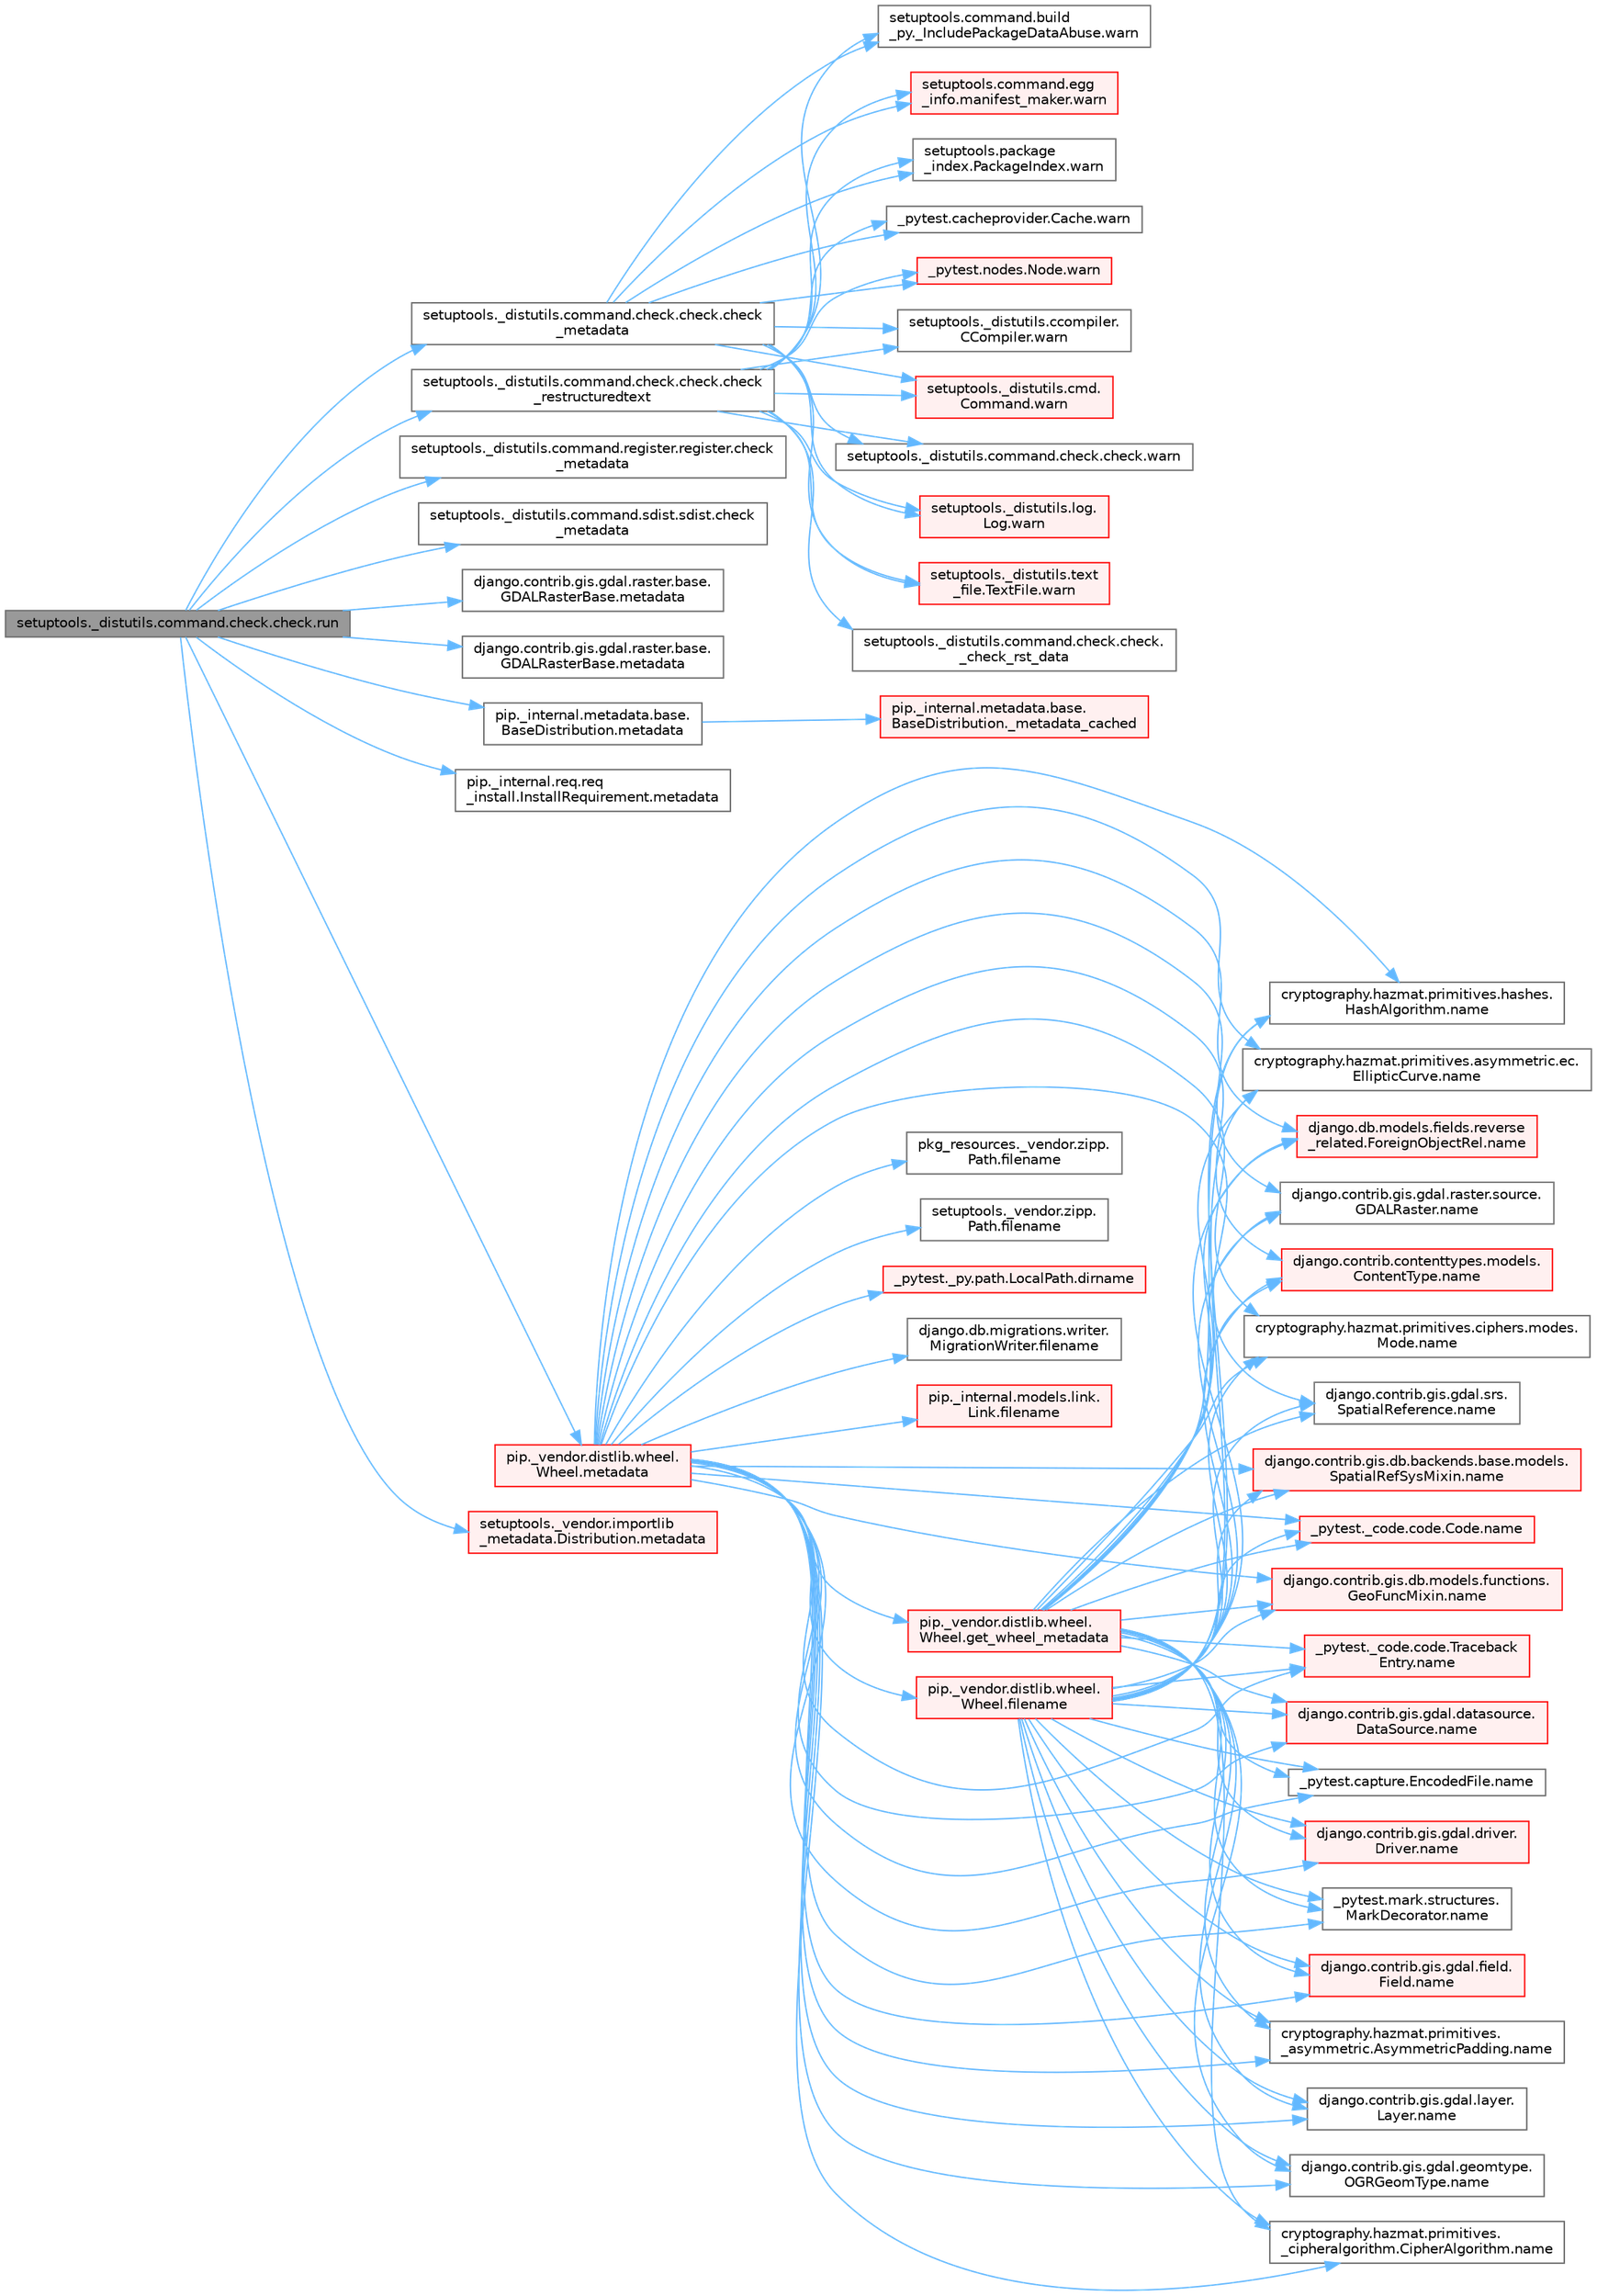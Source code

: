 digraph "setuptools._distutils.command.check.check.run"
{
 // LATEX_PDF_SIZE
  bgcolor="transparent";
  edge [fontname=Helvetica,fontsize=10,labelfontname=Helvetica,labelfontsize=10];
  node [fontname=Helvetica,fontsize=10,shape=box,height=0.2,width=0.4];
  rankdir="LR";
  Node1 [id="Node000001",label="setuptools._distutils.command.check.check.run",height=0.2,width=0.4,color="gray40", fillcolor="grey60", style="filled", fontcolor="black",tooltip=" "];
  Node1 -> Node2 [id="edge1_Node000001_Node000002",color="steelblue1",style="solid",tooltip=" "];
  Node2 [id="Node000002",label="setuptools._distutils.command.check.check.check\l_metadata",height=0.2,width=0.4,color="grey40", fillcolor="white", style="filled",URL="$classsetuptools_1_1__distutils_1_1command_1_1check_1_1check.html#a23e57de6f137822bdde79623516e6f4e",tooltip=" "];
  Node2 -> Node3 [id="edge2_Node000002_Node000003",color="steelblue1",style="solid",tooltip=" "];
  Node3 [id="Node000003",label="_pytest.cacheprovider.Cache.warn",height=0.2,width=0.4,color="grey40", fillcolor="white", style="filled",URL="$class__pytest_1_1cacheprovider_1_1_cache.html#a59056dfff8733ba939dfd3caf3bb00da",tooltip=" "];
  Node2 -> Node4 [id="edge3_Node000002_Node000004",color="steelblue1",style="solid",tooltip=" "];
  Node4 [id="Node000004",label="_pytest.nodes.Node.warn",height=0.2,width=0.4,color="red", fillcolor="#FFF0F0", style="filled",URL="$class__pytest_1_1nodes_1_1_node.html#a5d6333688a90229efb19e6f63b7b0746",tooltip=" "];
  Node2 -> Node6 [id="edge4_Node000002_Node000006",color="steelblue1",style="solid",tooltip=" "];
  Node6 [id="Node000006",label="setuptools._distutils.ccompiler.\lCCompiler.warn",height=0.2,width=0.4,color="grey40", fillcolor="white", style="filled",URL="$classsetuptools_1_1__distutils_1_1ccompiler_1_1_c_compiler.html#aa4c042a5eb67090857a45c4c044f8459",tooltip=" "];
  Node2 -> Node7 [id="edge5_Node000002_Node000007",color="steelblue1",style="solid",tooltip=" "];
  Node7 [id="Node000007",label="setuptools._distutils.cmd.\lCommand.warn",height=0.2,width=0.4,color="red", fillcolor="#FFF0F0", style="filled",URL="$classsetuptools_1_1__distutils_1_1cmd_1_1_command.html#af431bbcd05b47396a4a55e5922c8445f",tooltip=" "];
  Node2 -> Node10 [id="edge6_Node000002_Node000010",color="steelblue1",style="solid",tooltip=" "];
  Node10 [id="Node000010",label="setuptools._distutils.command.check.check.warn",height=0.2,width=0.4,color="grey40", fillcolor="white", style="filled",URL="$classsetuptools_1_1__distutils_1_1command_1_1check_1_1check.html#a7bc88f730622998fe245e294139d1eaa",tooltip=" "];
  Node2 -> Node11 [id="edge7_Node000002_Node000011",color="steelblue1",style="solid",tooltip=" "];
  Node11 [id="Node000011",label="setuptools._distutils.log.\lLog.warn",height=0.2,width=0.4,color="red", fillcolor="#FFF0F0", style="filled",URL="$classsetuptools_1_1__distutils_1_1log_1_1_log.html#a4862cf2d8dd78b9dce7ffb040c2a1aa7",tooltip=" "];
  Node2 -> Node14 [id="edge8_Node000002_Node000014",color="steelblue1",style="solid",tooltip=" "];
  Node14 [id="Node000014",label="setuptools._distutils.text\l_file.TextFile.warn",height=0.2,width=0.4,color="red", fillcolor="#FFF0F0", style="filled",URL="$classsetuptools_1_1__distutils_1_1text__file_1_1_text_file.html#ab97caf0fc8dbcc16f777bd99180a63ad",tooltip=" "];
  Node2 -> Node2446 [id="edge9_Node000002_Node002446",color="steelblue1",style="solid",tooltip=" "];
  Node2446 [id="Node002446",label="setuptools.command.build\l_py._IncludePackageDataAbuse.warn",height=0.2,width=0.4,color="grey40", fillcolor="white", style="filled",URL="$classsetuptools_1_1command_1_1build__py_1_1___include_package_data_abuse.html#ad4a7f921ff2f93b6129e23fbfdb3a697",tooltip=" "];
  Node2 -> Node2447 [id="edge10_Node000002_Node002447",color="steelblue1",style="solid",tooltip=" "];
  Node2447 [id="Node002447",label="setuptools.command.egg\l_info.manifest_maker.warn",height=0.2,width=0.4,color="red", fillcolor="#FFF0F0", style="filled",URL="$classsetuptools_1_1command_1_1egg__info_1_1manifest__maker.html#a1aa507c687db71e0210b2520d8e7d3c2",tooltip=" "];
  Node2 -> Node2449 [id="edge11_Node000002_Node002449",color="steelblue1",style="solid",tooltip=" "];
  Node2449 [id="Node002449",label="setuptools.package\l_index.PackageIndex.warn",height=0.2,width=0.4,color="grey40", fillcolor="white", style="filled",URL="$classsetuptools_1_1package__index_1_1_package_index.html#afcea3240133b78667f88e7155ea310d1",tooltip=" "];
  Node1 -> Node4527 [id="edge12_Node000001_Node004527",color="steelblue1",style="solid",tooltip=" "];
  Node4527 [id="Node004527",label="setuptools._distutils.command.register.register.check\l_metadata",height=0.2,width=0.4,color="grey40", fillcolor="white", style="filled",URL="$classsetuptools_1_1__distutils_1_1command_1_1register_1_1register.html#a68669e8e94243715e60877682084236f",tooltip=" "];
  Node1 -> Node4528 [id="edge13_Node000001_Node004528",color="steelblue1",style="solid",tooltip=" "];
  Node4528 [id="Node004528",label="setuptools._distutils.command.sdist.sdist.check\l_metadata",height=0.2,width=0.4,color="grey40", fillcolor="white", style="filled",URL="$classsetuptools_1_1__distutils_1_1command_1_1sdist_1_1sdist.html#ad2f41eaeb6be45bc7781a8ef6ba7d4fd",tooltip=" "];
  Node1 -> Node4529 [id="edge14_Node000001_Node004529",color="steelblue1",style="solid",tooltip=" "];
  Node4529 [id="Node004529",label="setuptools._distutils.command.check.check.check\l_restructuredtext",height=0.2,width=0.4,color="grey40", fillcolor="white", style="filled",URL="$classsetuptools_1_1__distutils_1_1command_1_1check_1_1check.html#abd7a5114b9100019fab74dd4ac555688",tooltip=" "];
  Node4529 -> Node4530 [id="edge15_Node004529_Node004530",color="steelblue1",style="solid",tooltip=" "];
  Node4530 [id="Node004530",label="setuptools._distutils.command.check.check.\l_check_rst_data",height=0.2,width=0.4,color="grey40", fillcolor="white", style="filled",URL="$classsetuptools_1_1__distutils_1_1command_1_1check_1_1check.html#a6fb31ce8ee5f60c64a296e6a1357cc96",tooltip=" "];
  Node4529 -> Node3 [id="edge16_Node004529_Node000003",color="steelblue1",style="solid",tooltip=" "];
  Node4529 -> Node4 [id="edge17_Node004529_Node000004",color="steelblue1",style="solid",tooltip=" "];
  Node4529 -> Node6 [id="edge18_Node004529_Node000006",color="steelblue1",style="solid",tooltip=" "];
  Node4529 -> Node7 [id="edge19_Node004529_Node000007",color="steelblue1",style="solid",tooltip=" "];
  Node4529 -> Node10 [id="edge20_Node004529_Node000010",color="steelblue1",style="solid",tooltip=" "];
  Node4529 -> Node11 [id="edge21_Node004529_Node000011",color="steelblue1",style="solid",tooltip=" "];
  Node4529 -> Node14 [id="edge22_Node004529_Node000014",color="steelblue1",style="solid",tooltip=" "];
  Node4529 -> Node2446 [id="edge23_Node004529_Node002446",color="steelblue1",style="solid",tooltip=" "];
  Node4529 -> Node2447 [id="edge24_Node004529_Node002447",color="steelblue1",style="solid",tooltip=" "];
  Node4529 -> Node2449 [id="edge25_Node004529_Node002449",color="steelblue1",style="solid",tooltip=" "];
  Node1 -> Node475 [id="edge26_Node000001_Node000475",color="steelblue1",style="solid",tooltip=" "];
  Node475 [id="Node000475",label="django.contrib.gis.gdal.raster.base.\lGDALRasterBase.metadata",height=0.2,width=0.4,color="grey40", fillcolor="white", style="filled",URL="$classdjango_1_1contrib_1_1gis_1_1gdal_1_1raster_1_1base_1_1_g_d_a_l_raster_base.html#ac656a9816397d9b605bdbc6175fde717",tooltip=" "];
  Node1 -> Node476 [id="edge27_Node000001_Node000476",color="steelblue1",style="solid",tooltip=" "];
  Node476 [id="Node000476",label="django.contrib.gis.gdal.raster.base.\lGDALRasterBase.metadata",height=0.2,width=0.4,color="grey40", fillcolor="white", style="filled",URL="$classdjango_1_1contrib_1_1gis_1_1gdal_1_1raster_1_1base_1_1_g_d_a_l_raster_base.html#ac68a22e3a52d43707936b339b8af62ad",tooltip=" "];
  Node1 -> Node477 [id="edge28_Node000001_Node000477",color="steelblue1",style="solid",tooltip=" "];
  Node477 [id="Node000477",label="pip._internal.metadata.base.\lBaseDistribution.metadata",height=0.2,width=0.4,color="grey40", fillcolor="white", style="filled",URL="$classpip_1_1__internal_1_1metadata_1_1base_1_1_base_distribution.html#a665b55bcebd861e5959f53a7d2f1350f",tooltip=" "];
  Node477 -> Node478 [id="edge29_Node000477_Node000478",color="steelblue1",style="solid",tooltip=" "];
  Node478 [id="Node000478",label="pip._internal.metadata.base.\lBaseDistribution._metadata_cached",height=0.2,width=0.4,color="red", fillcolor="#FFF0F0", style="filled",URL="$classpip_1_1__internal_1_1metadata_1_1base_1_1_base_distribution.html#a12683b16870a097bbe854e4ee3364f7f",tooltip=" "];
  Node1 -> Node584 [id="edge30_Node000001_Node000584",color="steelblue1",style="solid",tooltip=" "];
  Node584 [id="Node000584",label="pip._internal.req.req\l_install.InstallRequirement.metadata",height=0.2,width=0.4,color="grey40", fillcolor="white", style="filled",URL="$classpip_1_1__internal_1_1req_1_1req__install_1_1_install_requirement.html#a212fdd382933af2966e6a94c2db91bca",tooltip=" "];
  Node1 -> Node585 [id="edge31_Node000001_Node000585",color="steelblue1",style="solid",tooltip=" "];
  Node585 [id="Node000585",label="pip._vendor.distlib.wheel.\lWheel.metadata",height=0.2,width=0.4,color="red", fillcolor="#FFF0F0", style="filled",URL="$classpip_1_1__vendor_1_1distlib_1_1wheel_1_1_wheel.html#a9e567ddb3165e2b2bdb2c358774b32a6",tooltip=" "];
  Node585 -> Node586 [id="edge32_Node000585_Node000586",color="steelblue1",style="solid",tooltip=" "];
  Node586 [id="Node000586",label="_pytest._py.path.LocalPath.dirname",height=0.2,width=0.4,color="red", fillcolor="#FFF0F0", style="filled",URL="$class__pytest_1_1__py_1_1path_1_1_local_path.html#aa1920ee3bb71bfb594e849010c5971ac",tooltip=" "];
  Node585 -> Node16 [id="edge33_Node000585_Node000016",color="steelblue1",style="solid",tooltip=" "];
  Node16 [id="Node000016",label="django.db.migrations.writer.\lMigrationWriter.filename",height=0.2,width=0.4,color="grey40", fillcolor="white", style="filled",URL="$classdjango_1_1db_1_1migrations_1_1writer_1_1_migration_writer.html#ae24480c1739a3664d744483f682558f6",tooltip=" "];
  Node585 -> Node17 [id="edge34_Node000585_Node000017",color="steelblue1",style="solid",tooltip=" "];
  Node17 [id="Node000017",label="pip._internal.models.link.\lLink.filename",height=0.2,width=0.4,color="red", fillcolor="#FFF0F0", style="filled",URL="$classpip_1_1__internal_1_1models_1_1link_1_1_link.html#a5fb02f5a5a42909c89a18745b74cf998",tooltip=" "];
  Node585 -> Node587 [id="edge35_Node000585_Node000587",color="steelblue1",style="solid",tooltip=" "];
  Node587 [id="Node000587",label="pip._vendor.distlib.wheel.\lWheel.filename",height=0.2,width=0.4,color="red", fillcolor="#FFF0F0", style="filled",URL="$classpip_1_1__vendor_1_1distlib_1_1wheel_1_1_wheel.html#a396687a6caff7584126f2dec111900fd",tooltip=" "];
  Node587 -> Node414 [id="edge36_Node000587_Node000414",color="steelblue1",style="solid",tooltip=" "];
  Node414 [id="Node000414",label="_pytest._code.code.Code.name",height=0.2,width=0.4,color="red", fillcolor="#FFF0F0", style="filled",URL="$class__pytest_1_1__code_1_1code_1_1_code.html#a1f3cbc53ca6df4a1bab12183694b6e78",tooltip=" "];
  Node587 -> Node415 [id="edge37_Node000587_Node000415",color="steelblue1",style="solid",tooltip=" "];
  Node415 [id="Node000415",label="_pytest._code.code.Traceback\lEntry.name",height=0.2,width=0.4,color="red", fillcolor="#FFF0F0", style="filled",URL="$class__pytest_1_1__code_1_1code_1_1_traceback_entry.html#a106b95c0753f41669fbfb8ee4c11ad3d",tooltip=" "];
  Node587 -> Node416 [id="edge38_Node000587_Node000416",color="steelblue1",style="solid",tooltip=" "];
  Node416 [id="Node000416",label="_pytest.capture.EncodedFile.name",height=0.2,width=0.4,color="grey40", fillcolor="white", style="filled",URL="$class__pytest_1_1capture_1_1_encoded_file.html#a738c73b5de21c7261d9e51f71e4f0397",tooltip=" "];
  Node587 -> Node417 [id="edge39_Node000587_Node000417",color="steelblue1",style="solid",tooltip=" "];
  Node417 [id="Node000417",label="_pytest.mark.structures.\lMarkDecorator.name",height=0.2,width=0.4,color="grey40", fillcolor="white", style="filled",URL="$class__pytest_1_1mark_1_1structures_1_1_mark_decorator.html#ae8f66760cda125450e0e3bd38689c72f",tooltip=" "];
  Node587 -> Node418 [id="edge40_Node000587_Node000418",color="steelblue1",style="solid",tooltip=" "];
  Node418 [id="Node000418",label="cryptography.hazmat.primitives.\l_asymmetric.AsymmetricPadding.name",height=0.2,width=0.4,color="grey40", fillcolor="white", style="filled",URL="$classcryptography_1_1hazmat_1_1primitives_1_1__asymmetric_1_1_asymmetric_padding.html#a8f72e8284cb336861a873ed5ce0e39b5",tooltip=" "];
  Node587 -> Node419 [id="edge41_Node000587_Node000419",color="steelblue1",style="solid",tooltip=" "];
  Node419 [id="Node000419",label="cryptography.hazmat.primitives.\l_cipheralgorithm.CipherAlgorithm.name",height=0.2,width=0.4,color="grey40", fillcolor="white", style="filled",URL="$classcryptography_1_1hazmat_1_1primitives_1_1__cipheralgorithm_1_1_cipher_algorithm.html#a50567a5c3388450ab7aa883ab34a1ac7",tooltip=" "];
  Node587 -> Node420 [id="edge42_Node000587_Node000420",color="steelblue1",style="solid",tooltip=" "];
  Node420 [id="Node000420",label="cryptography.hazmat.primitives.asymmetric.ec.\lEllipticCurve.name",height=0.2,width=0.4,color="grey40", fillcolor="white", style="filled",URL="$classcryptography_1_1hazmat_1_1primitives_1_1asymmetric_1_1ec_1_1_elliptic_curve.html#a2775c4e945309a6c7ea33dace1698a60",tooltip=" "];
  Node587 -> Node421 [id="edge43_Node000587_Node000421",color="steelblue1",style="solid",tooltip=" "];
  Node421 [id="Node000421",label="cryptography.hazmat.primitives.ciphers.modes.\lMode.name",height=0.2,width=0.4,color="grey40", fillcolor="white", style="filled",URL="$classcryptography_1_1hazmat_1_1primitives_1_1ciphers_1_1modes_1_1_mode.html#a99d93fd1370a2abbb5bb5cffbd5ff0f7",tooltip=" "];
  Node587 -> Node422 [id="edge44_Node000587_Node000422",color="steelblue1",style="solid",tooltip=" "];
  Node422 [id="Node000422",label="cryptography.hazmat.primitives.hashes.\lHashAlgorithm.name",height=0.2,width=0.4,color="grey40", fillcolor="white", style="filled",URL="$classcryptography_1_1hazmat_1_1primitives_1_1hashes_1_1_hash_algorithm.html#a42c7e1582d9b46a015774af9e5cbbb0b",tooltip=" "];
  Node587 -> Node423 [id="edge45_Node000587_Node000423",color="steelblue1",style="solid",tooltip=" "];
  Node423 [id="Node000423",label="django.contrib.contenttypes.models.\lContentType.name",height=0.2,width=0.4,color="red", fillcolor="#FFF0F0", style="filled",URL="$classdjango_1_1contrib_1_1contenttypes_1_1models_1_1_content_type.html#a305b62f56597bb2e4823dcf5e6ccdcf8",tooltip=" "];
  Node587 -> Node425 [id="edge46_Node000587_Node000425",color="steelblue1",style="solid",tooltip=" "];
  Node425 [id="Node000425",label="django.contrib.gis.db.backends.base.models.\lSpatialRefSysMixin.name",height=0.2,width=0.4,color="red", fillcolor="#FFF0F0", style="filled",URL="$classdjango_1_1contrib_1_1gis_1_1db_1_1backends_1_1base_1_1models_1_1_spatial_ref_sys_mixin.html#a56fe36e786b49160249395f453dd1cab",tooltip=" "];
  Node587 -> Node426 [id="edge47_Node000587_Node000426",color="steelblue1",style="solid",tooltip=" "];
  Node426 [id="Node000426",label="django.contrib.gis.db.models.functions.\lGeoFuncMixin.name",height=0.2,width=0.4,color="red", fillcolor="#FFF0F0", style="filled",URL="$classdjango_1_1contrib_1_1gis_1_1db_1_1models_1_1functions_1_1_geo_func_mixin.html#adeeb6b2c9db337396468712e919af622",tooltip=" "];
  Node587 -> Node427 [id="edge48_Node000587_Node000427",color="steelblue1",style="solid",tooltip=" "];
  Node427 [id="Node000427",label="django.contrib.gis.gdal.datasource.\lDataSource.name",height=0.2,width=0.4,color="red", fillcolor="#FFF0F0", style="filled",URL="$classdjango_1_1contrib_1_1gis_1_1gdal_1_1datasource_1_1_data_source.html#aaa98728c7ef6f4d96c689550e8af3ed5",tooltip=" "];
  Node587 -> Node441 [id="edge49_Node000587_Node000441",color="steelblue1",style="solid",tooltip=" "];
  Node441 [id="Node000441",label="django.contrib.gis.gdal.driver.\lDriver.name",height=0.2,width=0.4,color="red", fillcolor="#FFF0F0", style="filled",URL="$classdjango_1_1contrib_1_1gis_1_1gdal_1_1driver_1_1_driver.html#aaa5d4d1b9fd762839db84d1e56e36b7f",tooltip=" "];
  Node587 -> Node442 [id="edge50_Node000587_Node000442",color="steelblue1",style="solid",tooltip=" "];
  Node442 [id="Node000442",label="django.contrib.gis.gdal.field.\lField.name",height=0.2,width=0.4,color="red", fillcolor="#FFF0F0", style="filled",URL="$classdjango_1_1contrib_1_1gis_1_1gdal_1_1field_1_1_field.html#a28a3b0af5006d5abf34d5b1497011368",tooltip=" "];
  Node587 -> Node443 [id="edge51_Node000587_Node000443",color="steelblue1",style="solid",tooltip=" "];
  Node443 [id="Node000443",label="django.contrib.gis.gdal.geomtype.\lOGRGeomType.name",height=0.2,width=0.4,color="grey40", fillcolor="white", style="filled",URL="$classdjango_1_1contrib_1_1gis_1_1gdal_1_1geomtype_1_1_o_g_r_geom_type.html#a719b3100682ab8df79fd8a2484163b8e",tooltip=" "];
  Node587 -> Node444 [id="edge52_Node000587_Node000444",color="steelblue1",style="solid",tooltip=" "];
  Node444 [id="Node000444",label="django.contrib.gis.gdal.layer.\lLayer.name",height=0.2,width=0.4,color="grey40", fillcolor="white", style="filled",URL="$classdjango_1_1contrib_1_1gis_1_1gdal_1_1layer_1_1_layer.html#a53791d8e2fe8b1ca86b426a625e7d66c",tooltip=" "];
  Node587 -> Node445 [id="edge53_Node000587_Node000445",color="steelblue1",style="solid",tooltip=" "];
  Node445 [id="Node000445",label="django.contrib.gis.gdal.raster.source.\lGDALRaster.name",height=0.2,width=0.4,color="grey40", fillcolor="white", style="filled",URL="$classdjango_1_1contrib_1_1gis_1_1gdal_1_1raster_1_1source_1_1_g_d_a_l_raster.html#a6cca2a8eca0ab4ff2e89f0f0cce590d1",tooltip=" "];
  Node587 -> Node446 [id="edge54_Node000587_Node000446",color="steelblue1",style="solid",tooltip=" "];
  Node446 [id="Node000446",label="django.contrib.gis.gdal.srs.\lSpatialReference.name",height=0.2,width=0.4,color="grey40", fillcolor="white", style="filled",URL="$classdjango_1_1contrib_1_1gis_1_1gdal_1_1srs_1_1_spatial_reference.html#ac2c9d37b41ae1a91ca63a7046590d603",tooltip=" "];
  Node587 -> Node447 [id="edge55_Node000587_Node000447",color="steelblue1",style="solid",tooltip=" "];
  Node447 [id="Node000447",label="django.db.models.fields.reverse\l_related.ForeignObjectRel.name",height=0.2,width=0.4,color="red", fillcolor="#FFF0F0", style="filled",URL="$classdjango_1_1db_1_1models_1_1fields_1_1reverse__related_1_1_foreign_object_rel.html#a5c0c2387142987d2c9582e677e90b5d7",tooltip=" "];
  Node585 -> Node1000 [id="edge56_Node000585_Node001000",color="steelblue1",style="solid",tooltip=" "];
  Node1000 [id="Node001000",label="pkg_resources._vendor.zipp.\lPath.filename",height=0.2,width=0.4,color="grey40", fillcolor="white", style="filled",URL="$classpkg__resources_1_1__vendor_1_1zipp_1_1_path.html#a364eea0ac8419e712d546d032dd6cd86",tooltip=" "];
  Node585 -> Node1001 [id="edge57_Node000585_Node001001",color="steelblue1",style="solid",tooltip=" "];
  Node1001 [id="Node001001",label="setuptools._vendor.zipp.\lPath.filename",height=0.2,width=0.4,color="grey40", fillcolor="white", style="filled",URL="$classsetuptools_1_1__vendor_1_1zipp_1_1_path.html#a79fd7191e6fedef64bfc8367ffb48472",tooltip=" "];
  Node585 -> Node2950 [id="edge58_Node000585_Node002950",color="steelblue1",style="solid",tooltip=" "];
  Node2950 [id="Node002950",label="pip._vendor.distlib.wheel.\lWheel.get_wheel_metadata",height=0.2,width=0.4,color="red", fillcolor="#FFF0F0", style="filled",URL="$classpip_1_1__vendor_1_1distlib_1_1wheel_1_1_wheel.html#a66d906d4f1bf156d6c61f9265f2d34f2",tooltip=" "];
  Node2950 -> Node414 [id="edge59_Node002950_Node000414",color="steelblue1",style="solid",tooltip=" "];
  Node2950 -> Node415 [id="edge60_Node002950_Node000415",color="steelblue1",style="solid",tooltip=" "];
  Node2950 -> Node416 [id="edge61_Node002950_Node000416",color="steelblue1",style="solid",tooltip=" "];
  Node2950 -> Node417 [id="edge62_Node002950_Node000417",color="steelblue1",style="solid",tooltip=" "];
  Node2950 -> Node418 [id="edge63_Node002950_Node000418",color="steelblue1",style="solid",tooltip=" "];
  Node2950 -> Node419 [id="edge64_Node002950_Node000419",color="steelblue1",style="solid",tooltip=" "];
  Node2950 -> Node420 [id="edge65_Node002950_Node000420",color="steelblue1",style="solid",tooltip=" "];
  Node2950 -> Node421 [id="edge66_Node002950_Node000421",color="steelblue1",style="solid",tooltip=" "];
  Node2950 -> Node422 [id="edge67_Node002950_Node000422",color="steelblue1",style="solid",tooltip=" "];
  Node2950 -> Node423 [id="edge68_Node002950_Node000423",color="steelblue1",style="solid",tooltip=" "];
  Node2950 -> Node425 [id="edge69_Node002950_Node000425",color="steelblue1",style="solid",tooltip=" "];
  Node2950 -> Node426 [id="edge70_Node002950_Node000426",color="steelblue1",style="solid",tooltip=" "];
  Node2950 -> Node427 [id="edge71_Node002950_Node000427",color="steelblue1",style="solid",tooltip=" "];
  Node2950 -> Node441 [id="edge72_Node002950_Node000441",color="steelblue1",style="solid",tooltip=" "];
  Node2950 -> Node442 [id="edge73_Node002950_Node000442",color="steelblue1",style="solid",tooltip=" "];
  Node2950 -> Node443 [id="edge74_Node002950_Node000443",color="steelblue1",style="solid",tooltip=" "];
  Node2950 -> Node444 [id="edge75_Node002950_Node000444",color="steelblue1",style="solid",tooltip=" "];
  Node2950 -> Node445 [id="edge76_Node002950_Node000445",color="steelblue1",style="solid",tooltip=" "];
  Node2950 -> Node446 [id="edge77_Node002950_Node000446",color="steelblue1",style="solid",tooltip=" "];
  Node2950 -> Node447 [id="edge78_Node002950_Node000447",color="steelblue1",style="solid",tooltip=" "];
  Node585 -> Node414 [id="edge79_Node000585_Node000414",color="steelblue1",style="solid",tooltip=" "];
  Node585 -> Node415 [id="edge80_Node000585_Node000415",color="steelblue1",style="solid",tooltip=" "];
  Node585 -> Node416 [id="edge81_Node000585_Node000416",color="steelblue1",style="solid",tooltip=" "];
  Node585 -> Node417 [id="edge82_Node000585_Node000417",color="steelblue1",style="solid",tooltip=" "];
  Node585 -> Node418 [id="edge83_Node000585_Node000418",color="steelblue1",style="solid",tooltip=" "];
  Node585 -> Node419 [id="edge84_Node000585_Node000419",color="steelblue1",style="solid",tooltip=" "];
  Node585 -> Node420 [id="edge85_Node000585_Node000420",color="steelblue1",style="solid",tooltip=" "];
  Node585 -> Node421 [id="edge86_Node000585_Node000421",color="steelblue1",style="solid",tooltip=" "];
  Node585 -> Node422 [id="edge87_Node000585_Node000422",color="steelblue1",style="solid",tooltip=" "];
  Node585 -> Node423 [id="edge88_Node000585_Node000423",color="steelblue1",style="solid",tooltip=" "];
  Node585 -> Node425 [id="edge89_Node000585_Node000425",color="steelblue1",style="solid",tooltip=" "];
  Node585 -> Node426 [id="edge90_Node000585_Node000426",color="steelblue1",style="solid",tooltip=" "];
  Node585 -> Node427 [id="edge91_Node000585_Node000427",color="steelblue1",style="solid",tooltip=" "];
  Node585 -> Node441 [id="edge92_Node000585_Node000441",color="steelblue1",style="solid",tooltip=" "];
  Node585 -> Node442 [id="edge93_Node000585_Node000442",color="steelblue1",style="solid",tooltip=" "];
  Node585 -> Node443 [id="edge94_Node000585_Node000443",color="steelblue1",style="solid",tooltip=" "];
  Node585 -> Node444 [id="edge95_Node000585_Node000444",color="steelblue1",style="solid",tooltip=" "];
  Node585 -> Node445 [id="edge96_Node000585_Node000445",color="steelblue1",style="solid",tooltip=" "];
  Node585 -> Node446 [id="edge97_Node000585_Node000446",color="steelblue1",style="solid",tooltip=" "];
  Node585 -> Node447 [id="edge98_Node000585_Node000447",color="steelblue1",style="solid",tooltip=" "];
  Node1 -> Node793 [id="edge99_Node000001_Node000793",color="steelblue1",style="solid",tooltip=" "];
  Node793 [id="Node000793",label="setuptools._vendor.importlib\l_metadata.Distribution.metadata",height=0.2,width=0.4,color="red", fillcolor="#FFF0F0", style="filled",URL="$classsetuptools_1_1__vendor_1_1importlib__metadata_1_1_distribution.html#afe56c9fb55cf594cb94d0ebe52c32fad",tooltip=" "];
}
